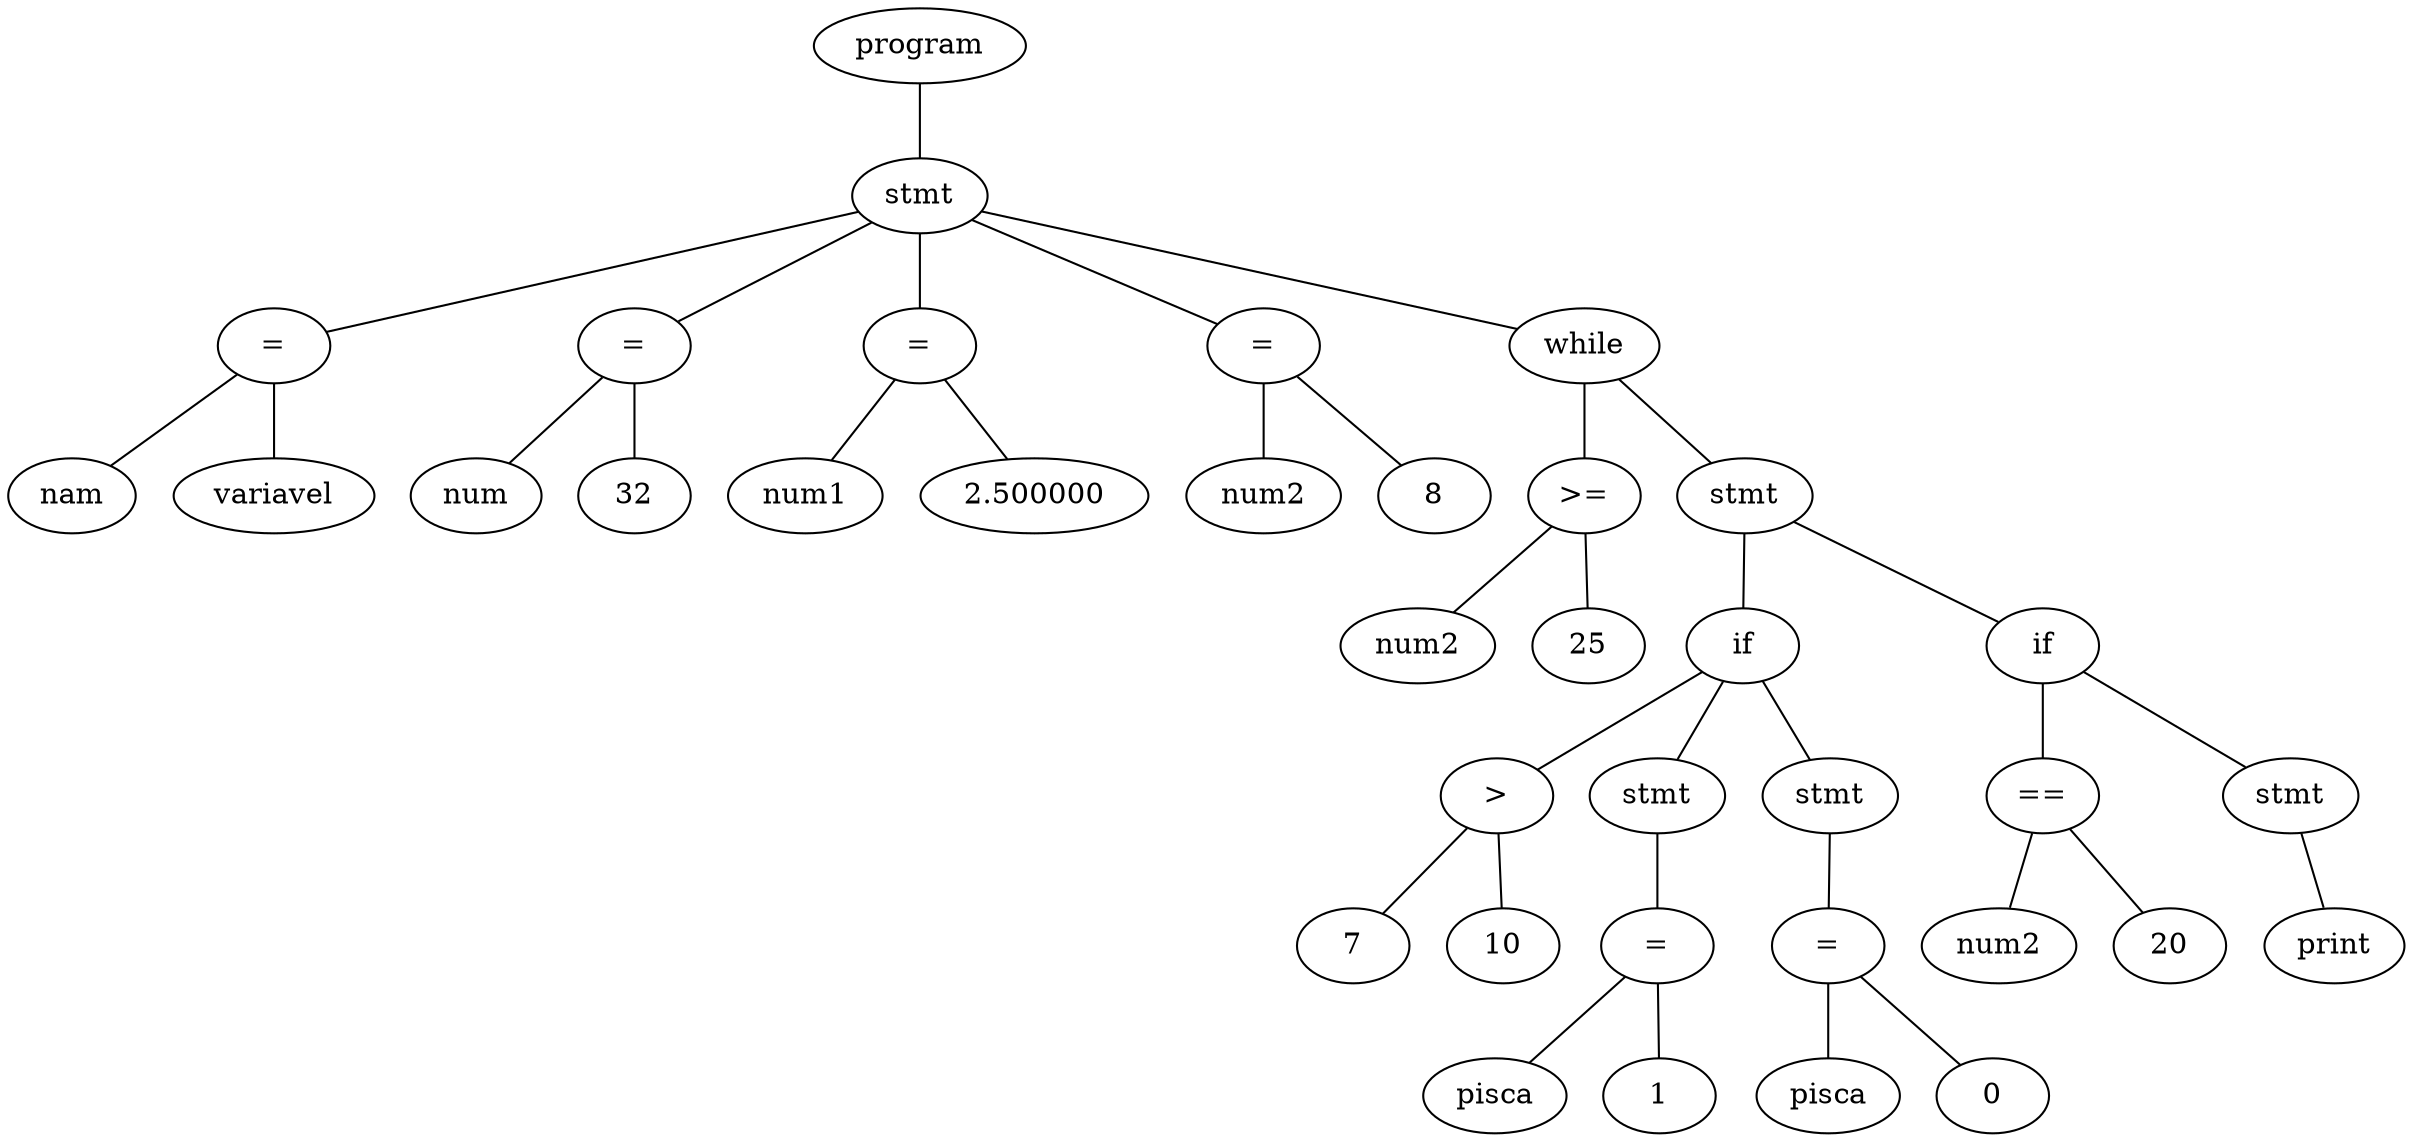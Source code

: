 graph G {
    N36[label="program"];
    N3[label="stmt"];
    N1[label="="];
    N2[label="nam"];
    N1 -- N2;
    N0[label="variavel"];
    N1 -- N0;
    N3 -- N1;
    N5[label="="];
    N6[label="num"];
    N5 -- N6;
    N4[label="32"];
    N5 -- N4;
    N3 -- N5;
    N8[label="="];
    N9[label="num1"];
    N8 -- N9;
    N7[label="2.500000"];
    N8 -- N7;
    N3 -- N8;
    N11[label="="];
    N12[label="num2"];
    N11 -- N12;
    N10[label="8"];
    N11 -- N10;
    N3 -- N11;
    N35[label="while"];
    N15[label=">="];
    N13[label="num2"];
    N15 -- N13;
    N14[label="25"];
    N15 -- N14;
    N35 -- N15;
    N28[label="stmt"];
    N27[label="if"];
    N18[label=">"];
    N16[label="7"];
    N18 -- N16;
    N17[label="10"];
    N18 -- N17;
    N27 -- N18;
    N22[label="stmt"];
    N20[label="="];
    N21[label="pisca"];
    N20 -- N21;
    N19[label="1"];
    N20 -- N19;
    N22 -- N20;
    N27 -- N22;
    N26[label="stmt"];
    N24[label="="];
    N25[label="pisca"];
    N24 -- N25;
    N23[label="0"];
    N24 -- N23;
    N26 -- N24;
    N27 -- N26;
    N28 -- N27;
    N34[label="if"];
    N31[label="=="];
    N29[label="num2"];
    N31 -- N29;
    N30[label="20"];
    N31 -- N30;
    N34 -- N31;
    N33[label="stmt"];
    N32[label="print"];
    N33 -- N32;
    N34 -- N33;
    N28 -- N34;
    N35 -- N28;
    N3 -- N35;
    N36 -- N3;
}
